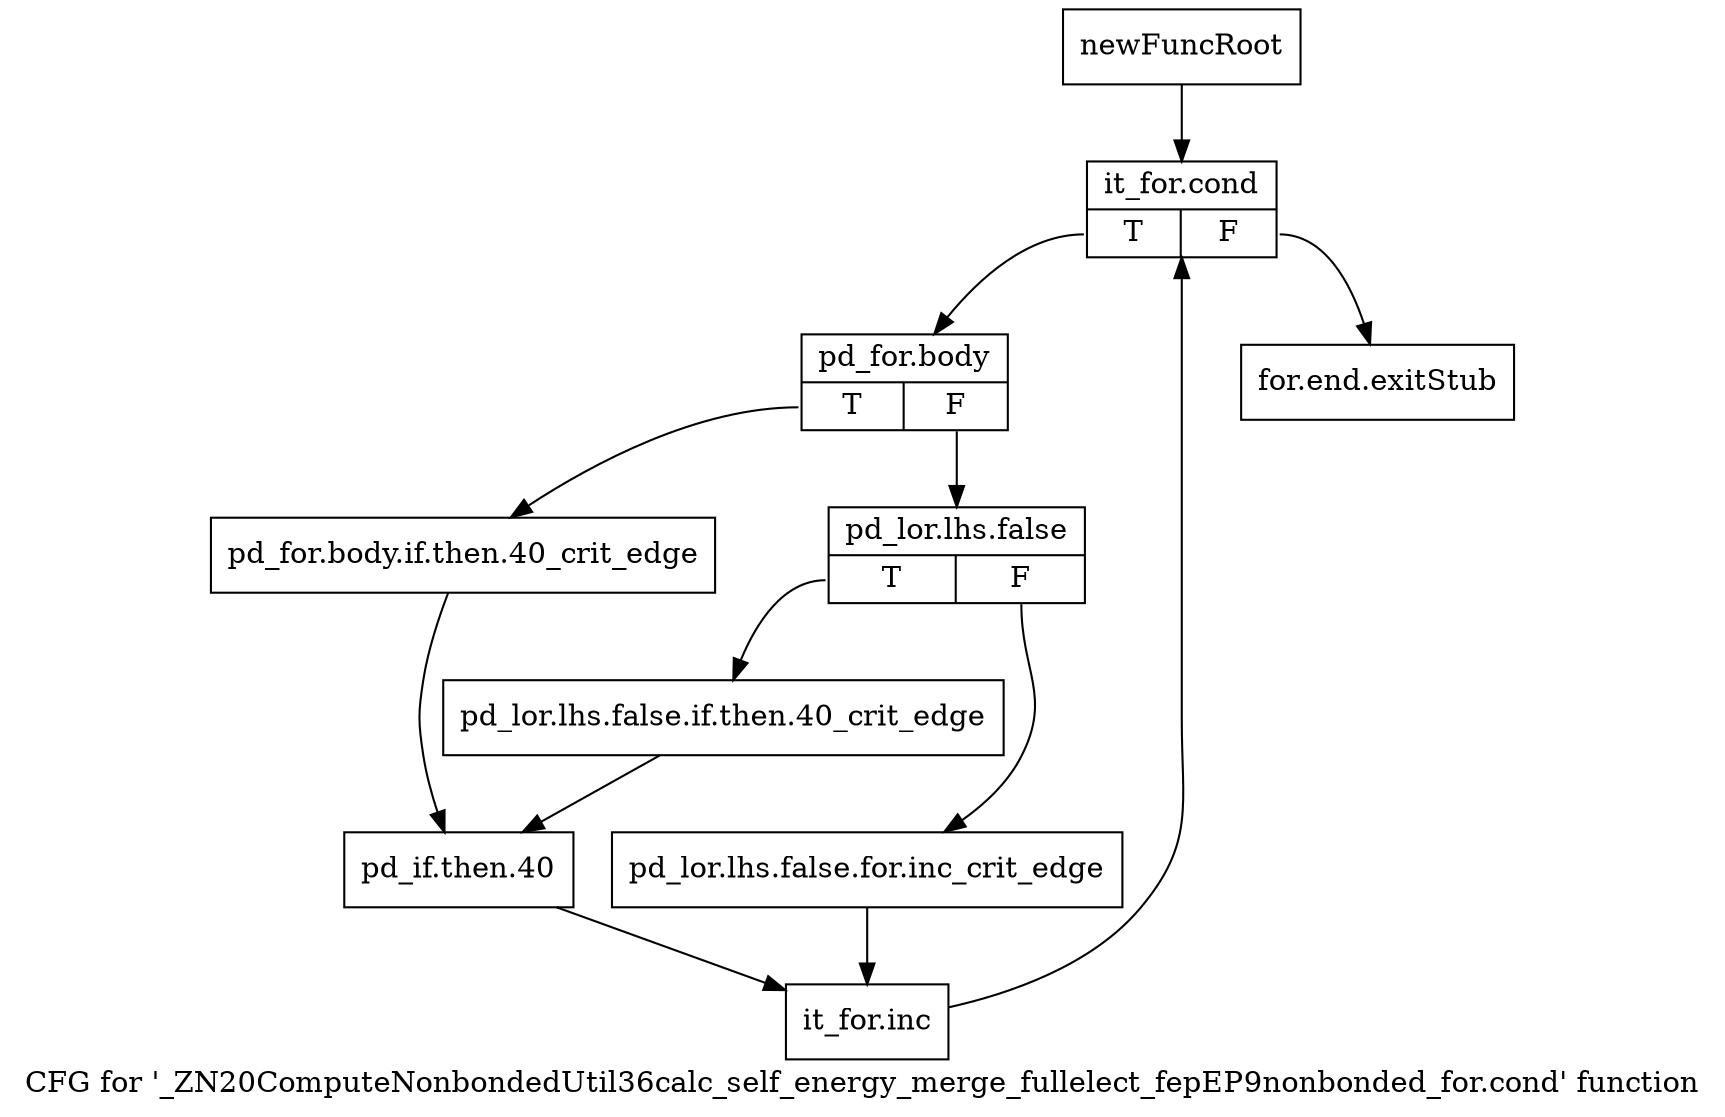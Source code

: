 digraph "CFG for '_ZN20ComputeNonbondedUtil36calc_self_energy_merge_fullelect_fepEP9nonbonded_for.cond' function" {
	label="CFG for '_ZN20ComputeNonbondedUtil36calc_self_energy_merge_fullelect_fepEP9nonbonded_for.cond' function";

	Node0x1e3bb20 [shape=record,label="{newFuncRoot}"];
	Node0x1e3bb20 -> Node0x1e3c060;
	Node0x1e3c010 [shape=record,label="{for.end.exitStub}"];
	Node0x1e3c060 [shape=record,label="{it_for.cond|{<s0>T|<s1>F}}"];
	Node0x1e3c060:s0 -> Node0x1e3c0b0;
	Node0x1e3c060:s1 -> Node0x1e3c010;
	Node0x1e3c0b0 [shape=record,label="{pd_for.body|{<s0>T|<s1>F}}"];
	Node0x1e3c0b0:s0 -> Node0x1e3c1f0;
	Node0x1e3c0b0:s1 -> Node0x1e3c100;
	Node0x1e3c100 [shape=record,label="{pd_lor.lhs.false|{<s0>T|<s1>F}}"];
	Node0x1e3c100:s0 -> Node0x1e3c1a0;
	Node0x1e3c100:s1 -> Node0x1e3c150;
	Node0x1e3c150 [shape=record,label="{pd_lor.lhs.false.for.inc_crit_edge}"];
	Node0x1e3c150 -> Node0x1e3c290;
	Node0x1e3c1a0 [shape=record,label="{pd_lor.lhs.false.if.then.40_crit_edge}"];
	Node0x1e3c1a0 -> Node0x1e3c240;
	Node0x1e3c1f0 [shape=record,label="{pd_for.body.if.then.40_crit_edge}"];
	Node0x1e3c1f0 -> Node0x1e3c240;
	Node0x1e3c240 [shape=record,label="{pd_if.then.40}"];
	Node0x1e3c240 -> Node0x1e3c290;
	Node0x1e3c290 [shape=record,label="{it_for.inc}"];
	Node0x1e3c290 -> Node0x1e3c060;
}

